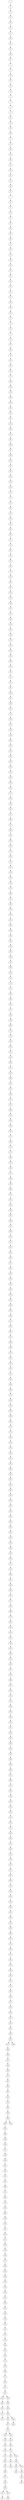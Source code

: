 digraph Geo_500_DFSRT {
1;8;13;27;43;92;57;58;22;25;29;47;5;0;28;12;20;10;2;3;4;6;31;32;40;24;9;18;26;35;49;51;59;61;41;38;37;7;19;21;16;17;36;30;46;56;11;14;34;39;50;52;62;54;33;44;67;42;23;65;70;72;78;77;74;97;60;48;55;66;93;75;104;108;118;103;100;88;81;91;125;146;111;86;105;95;106;142;80;89;110;114;116;73;71;64;94;87;115;99;85;68;53;79;84;45;69;90;76;101;98;96;134;119;109;117;121;128;123;147;139;113;122;126;120;136;124;63;15;82;83;102;107;129;131;112;133;157;148;158;130;152;155;180;202;203;187;161;165;156;171;170;135;132;151;163;167;149;144;150;153;172;213;127;137;140;159;164;173;168;181;183;179;185;222;233;236;190;162;184;250;166;141;138;143;145;174;175;160;169;154;177;189;196;200;176;178;192;195;201;216;240;227;208;188;214;215;219;231;207;209;210;229;239;265;277;284;270;217;193;197;194;211;198;182;205;243;223;228;199;191;186;212;206;218;221;232;252;255;257;261;224;220;225;234;226;256;258;259;246;311;318;342;332;289;230;235;245;242;241;251;204;238;248;275;249;244;263;266;264;273;272;254;253;278;336;267;305;288;303;321;281;269;285;279;287;324;365;326;300;283;302;293;294;282;260;271;274;280;301;296;304;237;247;262;268;276;291;295;292;307;290;297;286;313;325;317;309;368;337;356;310;315;329;316;340;323;331;334;343;345;344;328;298;299;308;322;306;312;339;348;403;441;333;314;335;347;349;395;372;346;378;370;341;351;363;360;327;319;320;330;338;352;354;350;355;366;357;373;374;377;385;379;386;400;401;412;367;362;371;376;382;381;353;387;358;361;375;388;396;431;446;464;417;391;380;397;394;418;383;399;393;364;359;398;402;409;411;408;406;404;392;407;415;389;414;384;410;423;390;416;433;444;453;421;420;424;428;427;430;435;439;443;426;450;445;469;451;438;419;440;422;405;413;436;474;481;472;476;462;471;434;447;442;456;468;470;473;478;483;455;459;458;454;457;475;449;425;429;432;437;452;461;465;477;482;485;487;467;495;498;488;448;463;479;489;490;496;494;480;492;484;493;499;491;497;486;460;369;466;1 -> 8;
8 -> 13;
13 -> 27;
27 -> 43;
43 -> 92;
92 -> 57;
57 -> 58;
58 -> 22;
22 -> 25;
25 -> 29;
29 -> 47;
47 -> 5;
5 -> 0;
0 -> 28;
28 -> 12;
12 -> 20;
20 -> 10;
10 -> 2;
2 -> 3;
3 -> 4;
4 -> 6;
6 -> 31;
31 -> 32;
32 -> 40;
40 -> 24;
24 -> 9;
9 -> 18;
18 -> 26;
26 -> 35;
35 -> 49;
49 -> 51;
51 -> 59;
59 -> 61;
61 -> 41;
41 -> 38;
38 -> 37;
37 -> 7;
7 -> 19;
19 -> 21;
21 -> 16;
16 -> 17;
17 -> 36;
36 -> 30;
30 -> 46;
46 -> 56;
56 -> 11;
11 -> 14;
14 -> 34;
34 -> 39;
39 -> 50;
50 -> 52;
52 -> 62;
62 -> 54;
54 -> 33;
33 -> 44;
44 -> 67;
67 -> 42;
42 -> 23;
23 -> 65;
65 -> 70;
70 -> 72;
72 -> 78;
78 -> 77;
77 -> 74;
74 -> 97;
97 -> 60;
60 -> 48;
48 -> 55;
55 -> 66;
66 -> 93;
93 -> 75;
75 -> 104;
104 -> 108;
108 -> 118;
118 -> 103;
103 -> 100;
100 -> 88;
88 -> 81;
81 -> 91;
91 -> 125;
125 -> 146;
146 -> 111;
111 -> 86;
86 -> 105;
105 -> 95;
95 -> 106;
106 -> 142;
142 -> 80;
80 -> 89;
89 -> 110;
110 -> 114;
114 -> 116;
116 -> 73;
73 -> 71;
71 -> 64;
64 -> 94;
94 -> 87;
87 -> 115;
115 -> 99;
99 -> 85;
85 -> 68;
68 -> 53;
53 -> 79;
79 -> 84;
84 -> 45;
45 -> 69;
69 -> 90;
90 -> 76;
76 -> 101;
101 -> 98;
98 -> 96;
96 -> 134;
134 -> 119;
119 -> 109;
109 -> 117;
117 -> 121;
121 -> 128;
128 -> 123;
123 -> 147;
147 -> 139;
139 -> 113;
113 -> 122;
122 -> 126;
126 -> 120;
120 -> 136;
136 -> 124;
124 -> 63;
63 -> 15;
15 -> 82;
82 -> 83;
83 -> 102;
102 -> 107;
107 -> 129;
129 -> 131;
131 -> 112;
112 -> 133;
133 -> 157;
157 -> 148;
148 -> 158;
158 -> 130;
130 -> 152;
152 -> 155;
155 -> 180;
180 -> 202;
202 -> 203;
203 -> 187;
187 -> 161;
161 -> 165;
165 -> 156;
156 -> 171;
171 -> 170;
170 -> 135;
135 -> 132;
132 -> 151;
151 -> 163;
163 -> 167;
167 -> 149;
149 -> 144;
144 -> 150;
150 -> 153;
153 -> 172;
172 -> 213;
213 -> 127;
127 -> 137;
137 -> 140;
140 -> 159;
159 -> 164;
164 -> 173;
173 -> 168;
168 -> 181;
181 -> 183;
183 -> 179;
179 -> 185;
185 -> 222;
222 -> 233;
233 -> 236;
236 -> 190;
190 -> 162;
162 -> 184;
184 -> 250;
250 -> 166;
166 -> 141;
141 -> 138;
138 -> 143;
143 -> 145;
145 -> 174;
174 -> 175;
175 -> 160;
160 -> 169;
169 -> 154;
154 -> 177;
177 -> 189;
189 -> 196;
196 -> 200;
200 -> 176;
176 -> 178;
178 -> 192;
192 -> 195;
195 -> 201;
201 -> 216;
216 -> 240;
240 -> 227;
227 -> 208;
208 -> 188;
188 -> 214;
214 -> 215;
215 -> 219;
219 -> 231;
231 -> 207;
207 -> 209;
209 -> 210;
210 -> 229;
229 -> 239;
239 -> 265;
265 -> 277;
277 -> 284;
284 -> 270;
270 -> 217;
217 -> 193;
193 -> 197;
197 -> 194;
194 -> 211;
211 -> 198;
198 -> 182;
182 -> 205;
205 -> 243;
243 -> 223;
223 -> 228;
228 -> 199;
199 -> 191;
191 -> 186;
186 -> 212;
212 -> 206;
206 -> 218;
218 -> 221;
221 -> 232;
232 -> 252;
252 -> 255;
255 -> 257;
257 -> 261;
261 -> 224;
224 -> 220;
220 -> 225;
225 -> 234;
234 -> 226;
226 -> 256;
256 -> 258;
258 -> 259;
259 -> 246;
246 -> 311;
311 -> 318;
318 -> 342;
342 -> 332;
332 -> 289;
289 -> 230;
230 -> 235;
235 -> 245;
245 -> 242;
242 -> 241;
241 -> 251;
251 -> 204;
204 -> 238;
238 -> 248;
248 -> 275;
275 -> 249;
249 -> 244;
244 -> 263;
263 -> 266;
266 -> 264;
264 -> 273;
273 -> 272;
272 -> 254;
254 -> 253;
253 -> 278;
278 -> 336;
336 -> 267;
267 -> 305;
305 -> 288;
288 -> 303;
303 -> 321;
321 -> 281;
281 -> 269;
269 -> 285;
285 -> 279;
279 -> 287;
287 -> 324;
324 -> 365;
365 -> 326;
326 -> 300;
300 -> 283;
283 -> 302;
302 -> 293;
293 -> 294;
294 -> 282;
282 -> 260;
260 -> 271;
271 -> 274;
274 -> 280;
280 -> 301;
301 -> 296;
296 -> 304;
304 -> 237;
237 -> 247;
247 -> 262;
262 -> 268;
268 -> 276;
276 -> 291;
291 -> 295;
295 -> 292;
292 -> 307;
307 -> 290;
290 -> 297;
297 -> 286;
286 -> 313;
313 -> 325;
325 -> 317;
317 -> 309;
309 -> 368;
368 -> 337;
337 -> 356;
356 -> 310;
310 -> 315;
315 -> 329;
329 -> 316;
316 -> 340;
340 -> 323;
323 -> 331;
331 -> 334;
334 -> 343;
343 -> 345;
345 -> 344;
344 -> 328;
328 -> 298;
298 -> 299;
299 -> 308;
308 -> 322;
322 -> 306;
306 -> 312;
312 -> 339;
339 -> 348;
348 -> 403;
403 -> 441;
441 -> 333;
333 -> 314;
314 -> 335;
335 -> 347;
347 -> 349;
349 -> 395;
395 -> 372;
372 -> 346;
346 -> 378;
378 -> 370;
370 -> 341;
341 -> 351;
351 -> 363;
363 -> 360;
360 -> 327;
327 -> 319;
319 -> 320;
320 -> 330;
330 -> 338;
338 -> 352;
352 -> 354;
354 -> 350;
350 -> 355;
355 -> 366;
366 -> 357;
357 -> 373;
373 -> 374;
374 -> 377;
377 -> 385;
385 -> 379;
379 -> 386;
386 -> 400;
400 -> 401;
401 -> 412;
412 -> 367;
367 -> 362;
362 -> 371;
371 -> 376;
376 -> 382;
382 -> 381;
381 -> 353;
353 -> 387;
387 -> 358;
358 -> 361;
361 -> 375;
375 -> 388;
388 -> 396;
396 -> 431;
431 -> 446;
446 -> 464;
464 -> 417;
417 -> 391;
391 -> 380;
380 -> 397;
397 -> 394;
394 -> 418;
418 -> 383;
383 -> 399;
399 -> 393;
393 -> 364;
364 -> 359;
359 -> 398;
398 -> 402;
402 -> 409;
409 -> 411;
411 -> 408;
408 -> 406;
406 -> 404;
404 -> 392;
392 -> 407;
407 -> 415;
415 -> 389;
389 -> 414;
414 -> 384;
384 -> 410;
410 -> 423;
423 -> 390;
390 -> 416;
416 -> 433;
433 -> 444;
444 -> 453;
453 -> 421;
421 -> 420;
420 -> 424;
424 -> 428;
428 -> 427;
427 -> 430;
430 -> 435;
435 -> 439;
439 -> 443;
443 -> 426;
426 -> 450;
450 -> 445;
445 -> 469;
469 -> 451;
451 -> 438;
438 -> 419;
419 -> 440;
440 -> 422;
422 -> 405;
405 -> 413;
413 -> 436;
436 -> 474;
474 -> 481;
481 -> 472;
472 -> 476;
476 -> 462;
462 -> 471;
471 -> 434;
434 -> 447;
447 -> 442;
442 -> 456;
456 -> 468;
468 -> 470;
470 -> 473;
473 -> 478;
442 -> 483;
483 -> 455;
455 -> 459;
459 -> 458;
458 -> 454;
454 -> 457;
457 -> 475;
475 -> 449;
449 -> 425;
425 -> 429;
429 -> 432;
432 -> 437;
437 -> 452;
452 -> 461;
461 -> 465;
465 -> 477;
477 -> 482;
482 -> 485;
485 -> 487;
487 -> 467;
485 -> 495;
495 -> 498;
475 -> 488;
488 -> 448;
448 -> 463;
463 -> 479;
479 -> 489;
489 -> 490;
490 -> 496;
479 -> 494;
494 -> 480;
480 -> 492;
492 -> 484;
480 -> 493;
493 -> 499;
499 -> 491;
491 -> 497;
458 -> 486;
486 -> 460;
393 -> 369;
361 -> 466;
}
